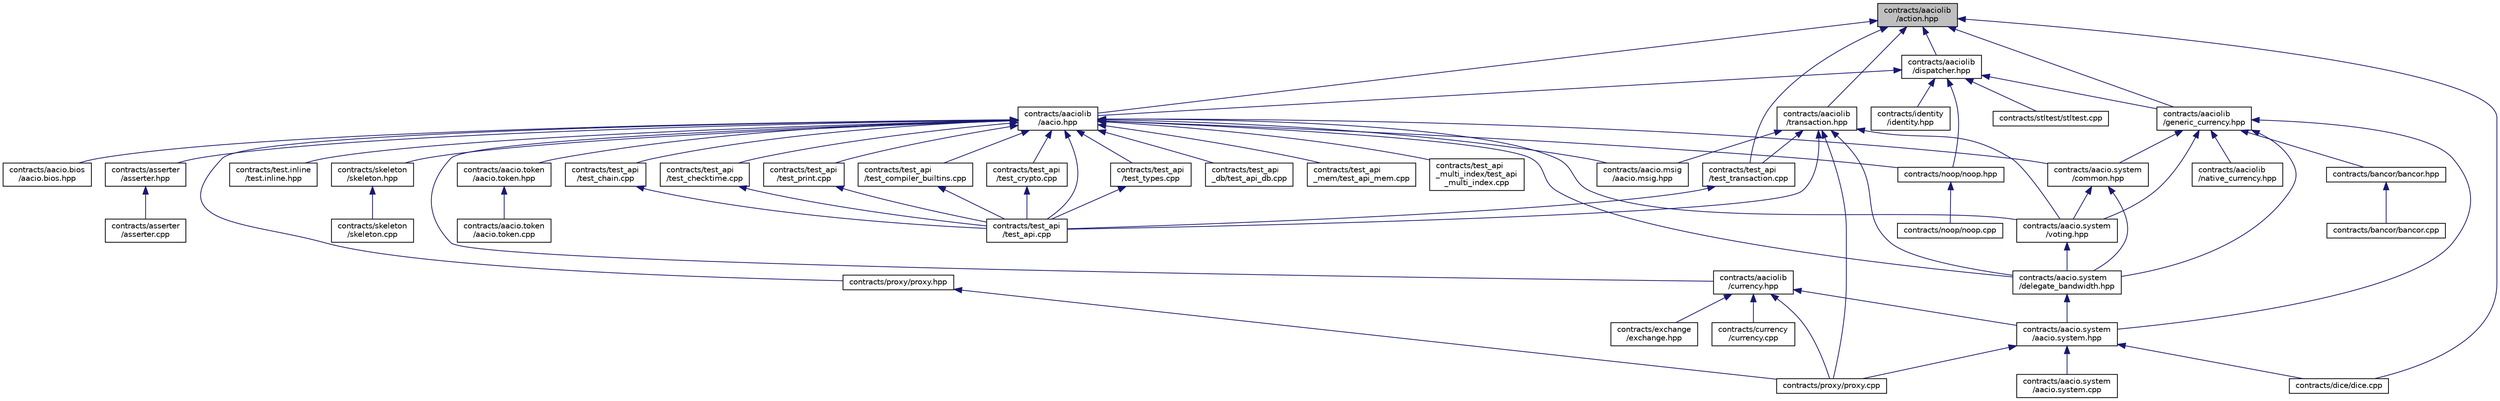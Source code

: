 digraph "contracts/aaciolib/action.hpp"
{
  edge [fontname="Helvetica",fontsize="10",labelfontname="Helvetica",labelfontsize="10"];
  node [fontname="Helvetica",fontsize="10",shape=record];
  Node72 [label="contracts/aaciolib\l/action.hpp",height=0.2,width=0.4,color="black", fillcolor="grey75", style="filled", fontcolor="black"];
  Node72 -> Node73 [dir="back",color="midnightblue",fontsize="10",style="solid"];
  Node73 [label="contracts/aaciolib\l/aacio.hpp",height=0.2,width=0.4,color="black", fillcolor="white", style="filled",URL="$aacio_8hpp.html"];
  Node73 -> Node74 [dir="back",color="midnightblue",fontsize="10",style="solid"];
  Node74 [label="contracts/aacio.bios\l/aacio.bios.hpp",height=0.2,width=0.4,color="black", fillcolor="white", style="filled",URL="$aacio_8bios_8hpp_source.html"];
  Node73 -> Node75 [dir="back",color="midnightblue",fontsize="10",style="solid"];
  Node75 [label="contracts/aacio.msig\l/aacio.msig.hpp",height=0.2,width=0.4,color="black", fillcolor="white", style="filled",URL="$aacio_8msig_8hpp_source.html"];
  Node73 -> Node76 [dir="back",color="midnightblue",fontsize="10",style="solid"];
  Node76 [label="contracts/aacio.system\l/common.hpp",height=0.2,width=0.4,color="black", fillcolor="white", style="filled",URL="$contracts_2aacio_8system_2common_8hpp_source.html"];
  Node76 -> Node77 [dir="back",color="midnightblue",fontsize="10",style="solid"];
  Node77 [label="contracts/aacio.system\l/delegate_bandwidth.hpp",height=0.2,width=0.4,color="black", fillcolor="white", style="filled",URL="$delegate__bandwidth_8hpp.html"];
  Node77 -> Node78 [dir="back",color="midnightblue",fontsize="10",style="solid"];
  Node78 [label="contracts/aacio.system\l/aacio.system.hpp",height=0.2,width=0.4,color="black", fillcolor="white", style="filled",URL="$aacio_8system_8hpp.html"];
  Node78 -> Node79 [dir="back",color="midnightblue",fontsize="10",style="solid"];
  Node79 [label="contracts/aacio.system\l/aacio.system.cpp",height=0.2,width=0.4,color="black", fillcolor="white", style="filled",URL="$aacio_8system_8cpp.html"];
  Node78 -> Node80 [dir="back",color="midnightblue",fontsize="10",style="solid"];
  Node80 [label="contracts/dice/dice.cpp",height=0.2,width=0.4,color="black", fillcolor="white", style="filled",URL="$dice_8cpp.html"];
  Node78 -> Node81 [dir="back",color="midnightblue",fontsize="10",style="solid"];
  Node81 [label="contracts/proxy/proxy.cpp",height=0.2,width=0.4,color="black", fillcolor="white", style="filled",URL="$proxy_8cpp.html"];
  Node76 -> Node82 [dir="back",color="midnightblue",fontsize="10",style="solid"];
  Node82 [label="contracts/aacio.system\l/voting.hpp",height=0.2,width=0.4,color="black", fillcolor="white", style="filled",URL="$voting_8hpp.html"];
  Node82 -> Node77 [dir="back",color="midnightblue",fontsize="10",style="solid"];
  Node73 -> Node82 [dir="back",color="midnightblue",fontsize="10",style="solid"];
  Node73 -> Node77 [dir="back",color="midnightblue",fontsize="10",style="solid"];
  Node73 -> Node83 [dir="back",color="midnightblue",fontsize="10",style="solid"];
  Node83 [label="contracts/aacio.token\l/aacio.token.hpp",height=0.2,width=0.4,color="black", fillcolor="white", style="filled",URL="$aacio_8token_8hpp.html"];
  Node83 -> Node84 [dir="back",color="midnightblue",fontsize="10",style="solid"];
  Node84 [label="contracts/aacio.token\l/aacio.token.cpp",height=0.2,width=0.4,color="black", fillcolor="white", style="filled",URL="$aacio_8token_8cpp.html"];
  Node73 -> Node85 [dir="back",color="midnightblue",fontsize="10",style="solid"];
  Node85 [label="contracts/aaciolib\l/currency.hpp",height=0.2,width=0.4,color="black", fillcolor="white", style="filled",URL="$currency_8hpp_source.html"];
  Node85 -> Node78 [dir="back",color="midnightblue",fontsize="10",style="solid"];
  Node85 -> Node86 [dir="back",color="midnightblue",fontsize="10",style="solid"];
  Node86 [label="contracts/currency\l/currency.cpp",height=0.2,width=0.4,color="black", fillcolor="white", style="filled",URL="$currency_8cpp.html"];
  Node85 -> Node87 [dir="back",color="midnightblue",fontsize="10",style="solid"];
  Node87 [label="contracts/exchange\l/exchange.hpp",height=0.2,width=0.4,color="black", fillcolor="white", style="filled",URL="$exchange_8hpp_source.html"];
  Node85 -> Node81 [dir="back",color="midnightblue",fontsize="10",style="solid"];
  Node73 -> Node88 [dir="back",color="midnightblue",fontsize="10",style="solid"];
  Node88 [label="contracts/asserter\l/asserter.hpp",height=0.2,width=0.4,color="black", fillcolor="white", style="filled",URL="$asserter_8hpp.html"];
  Node88 -> Node89 [dir="back",color="midnightblue",fontsize="10",style="solid"];
  Node89 [label="contracts/asserter\l/asserter.cpp",height=0.2,width=0.4,color="black", fillcolor="white", style="filled",URL="$asserter_8cpp.html"];
  Node73 -> Node90 [dir="back",color="midnightblue",fontsize="10",style="solid"];
  Node90 [label="contracts/noop/noop.hpp",height=0.2,width=0.4,color="black", fillcolor="white", style="filled",URL="$noop_8hpp.html"];
  Node90 -> Node91 [dir="back",color="midnightblue",fontsize="10",style="solid"];
  Node91 [label="contracts/noop/noop.cpp",height=0.2,width=0.4,color="black", fillcolor="white", style="filled",URL="$noop_8cpp.html"];
  Node73 -> Node92 [dir="back",color="midnightblue",fontsize="10",style="solid"];
  Node92 [label="contracts/proxy/proxy.hpp",height=0.2,width=0.4,color="black", fillcolor="white", style="filled",URL="$proxy_8hpp.html"];
  Node92 -> Node81 [dir="back",color="midnightblue",fontsize="10",style="solid"];
  Node73 -> Node93 [dir="back",color="midnightblue",fontsize="10",style="solid"];
  Node93 [label="contracts/skeleton\l/skeleton.hpp",height=0.2,width=0.4,color="black", fillcolor="white", style="filled",URL="$skeleton_8hpp.html"];
  Node93 -> Node94 [dir="back",color="midnightblue",fontsize="10",style="solid"];
  Node94 [label="contracts/skeleton\l/skeleton.cpp",height=0.2,width=0.4,color="black", fillcolor="white", style="filled",URL="$skeleton_8cpp.html"];
  Node73 -> Node95 [dir="back",color="midnightblue",fontsize="10",style="solid"];
  Node95 [label="contracts/test.inline\l/test.inline.hpp",height=0.2,width=0.4,color="black", fillcolor="white", style="filled",URL="$test_8inline_8hpp_source.html"];
  Node73 -> Node96 [dir="back",color="midnightblue",fontsize="10",style="solid"];
  Node96 [label="contracts/test_api\l/test_api.cpp",height=0.2,width=0.4,color="black", fillcolor="white", style="filled",URL="$test__api_8cpp.html"];
  Node73 -> Node97 [dir="back",color="midnightblue",fontsize="10",style="solid"];
  Node97 [label="contracts/test_api\l/test_print.cpp",height=0.2,width=0.4,color="black", fillcolor="white", style="filled",URL="$test__print_8cpp.html"];
  Node97 -> Node96 [dir="back",color="midnightblue",fontsize="10",style="solid"];
  Node73 -> Node98 [dir="back",color="midnightblue",fontsize="10",style="solid"];
  Node98 [label="contracts/test_api\l/test_types.cpp",height=0.2,width=0.4,color="black", fillcolor="white", style="filled",URL="$test__types_8cpp.html"];
  Node98 -> Node96 [dir="back",color="midnightblue",fontsize="10",style="solid"];
  Node73 -> Node99 [dir="back",color="midnightblue",fontsize="10",style="solid"];
  Node99 [label="contracts/test_api\l/test_compiler_builtins.cpp",height=0.2,width=0.4,color="black", fillcolor="white", style="filled",URL="$test__compiler__builtins_8cpp.html"];
  Node99 -> Node96 [dir="back",color="midnightblue",fontsize="10",style="solid"];
  Node73 -> Node100 [dir="back",color="midnightblue",fontsize="10",style="solid"];
  Node100 [label="contracts/test_api\l/test_crypto.cpp",height=0.2,width=0.4,color="black", fillcolor="white", style="filled",URL="$test__crypto_8cpp.html"];
  Node100 -> Node96 [dir="back",color="midnightblue",fontsize="10",style="solid"];
  Node73 -> Node101 [dir="back",color="midnightblue",fontsize="10",style="solid"];
  Node101 [label="contracts/test_api\l/test_chain.cpp",height=0.2,width=0.4,color="black", fillcolor="white", style="filled",URL="$test__chain_8cpp.html"];
  Node101 -> Node96 [dir="back",color="midnightblue",fontsize="10",style="solid"];
  Node73 -> Node102 [dir="back",color="midnightblue",fontsize="10",style="solid"];
  Node102 [label="contracts/test_api\l/test_checktime.cpp",height=0.2,width=0.4,color="black", fillcolor="white", style="filled",URL="$test__checktime_8cpp.html"];
  Node102 -> Node96 [dir="back",color="midnightblue",fontsize="10",style="solid"];
  Node73 -> Node103 [dir="back",color="midnightblue",fontsize="10",style="solid"];
  Node103 [label="contracts/test_api\l_db/test_api_db.cpp",height=0.2,width=0.4,color="black", fillcolor="white", style="filled",URL="$test__api__db_8cpp.html"];
  Node73 -> Node104 [dir="back",color="midnightblue",fontsize="10",style="solid"];
  Node104 [label="contracts/test_api\l_mem/test_api_mem.cpp",height=0.2,width=0.4,color="black", fillcolor="white", style="filled",URL="$test__api__mem_8cpp.html"];
  Node73 -> Node105 [dir="back",color="midnightblue",fontsize="10",style="solid"];
  Node105 [label="contracts/test_api\l_multi_index/test_api\l_multi_index.cpp",height=0.2,width=0.4,color="black", fillcolor="white", style="filled",URL="$test__api__multi__index_8cpp.html"];
  Node72 -> Node106 [dir="back",color="midnightblue",fontsize="10",style="solid"];
  Node106 [label="contracts/aaciolib\l/dispatcher.hpp",height=0.2,width=0.4,color="black", fillcolor="white", style="filled",URL="$dispatcher_8hpp_source.html"];
  Node106 -> Node73 [dir="back",color="midnightblue",fontsize="10",style="solid"];
  Node106 -> Node107 [dir="back",color="midnightblue",fontsize="10",style="solid"];
  Node107 [label="contracts/aaciolib\l/generic_currency.hpp",height=0.2,width=0.4,color="black", fillcolor="white", style="filled",URL="$generic__currency_8hpp_source.html"];
  Node107 -> Node76 [dir="back",color="midnightblue",fontsize="10",style="solid"];
  Node107 -> Node82 [dir="back",color="midnightblue",fontsize="10",style="solid"];
  Node107 -> Node77 [dir="back",color="midnightblue",fontsize="10",style="solid"];
  Node107 -> Node78 [dir="back",color="midnightblue",fontsize="10",style="solid"];
  Node107 -> Node108 [dir="back",color="midnightblue",fontsize="10",style="solid"];
  Node108 [label="contracts/aaciolib\l/native_currency.hpp",height=0.2,width=0.4,color="black", fillcolor="white", style="filled",URL="$native__currency_8hpp_source.html"];
  Node107 -> Node109 [dir="back",color="midnightblue",fontsize="10",style="solid"];
  Node109 [label="contracts/bancor/bancor.hpp",height=0.2,width=0.4,color="black", fillcolor="white", style="filled",URL="$bancor_8hpp.html"];
  Node109 -> Node110 [dir="back",color="midnightblue",fontsize="10",style="solid"];
  Node110 [label="contracts/bancor/bancor.cpp",height=0.2,width=0.4,color="black", fillcolor="white", style="filled",URL="$bancor_8cpp.html"];
  Node106 -> Node111 [dir="back",color="midnightblue",fontsize="10",style="solid"];
  Node111 [label="contracts/identity\l/identity.hpp",height=0.2,width=0.4,color="black", fillcolor="white", style="filled",URL="$identity_8hpp_source.html"];
  Node106 -> Node90 [dir="back",color="midnightblue",fontsize="10",style="solid"];
  Node106 -> Node112 [dir="back",color="midnightblue",fontsize="10",style="solid"];
  Node112 [label="contracts/stltest/stltest.cpp",height=0.2,width=0.4,color="black", fillcolor="white", style="filled",URL="$stltest_8cpp.html"];
  Node72 -> Node107 [dir="back",color="midnightblue",fontsize="10",style="solid"];
  Node72 -> Node113 [dir="back",color="midnightblue",fontsize="10",style="solid"];
  Node113 [label="contracts/aaciolib\l/transaction.hpp",height=0.2,width=0.4,color="black", fillcolor="white", style="filled",URL="$contracts_2aaciolib_2transaction_8hpp.html"];
  Node113 -> Node75 [dir="back",color="midnightblue",fontsize="10",style="solid"];
  Node113 -> Node82 [dir="back",color="midnightblue",fontsize="10",style="solid"];
  Node113 -> Node77 [dir="back",color="midnightblue",fontsize="10",style="solid"];
  Node113 -> Node81 [dir="back",color="midnightblue",fontsize="10",style="solid"];
  Node113 -> Node96 [dir="back",color="midnightblue",fontsize="10",style="solid"];
  Node113 -> Node114 [dir="back",color="midnightblue",fontsize="10",style="solid"];
  Node114 [label="contracts/test_api\l/test_transaction.cpp",height=0.2,width=0.4,color="black", fillcolor="white", style="filled",URL="$test__transaction_8cpp.html"];
  Node114 -> Node96 [dir="back",color="midnightblue",fontsize="10",style="solid"];
  Node72 -> Node80 [dir="back",color="midnightblue",fontsize="10",style="solid"];
  Node72 -> Node114 [dir="back",color="midnightblue",fontsize="10",style="solid"];
}
